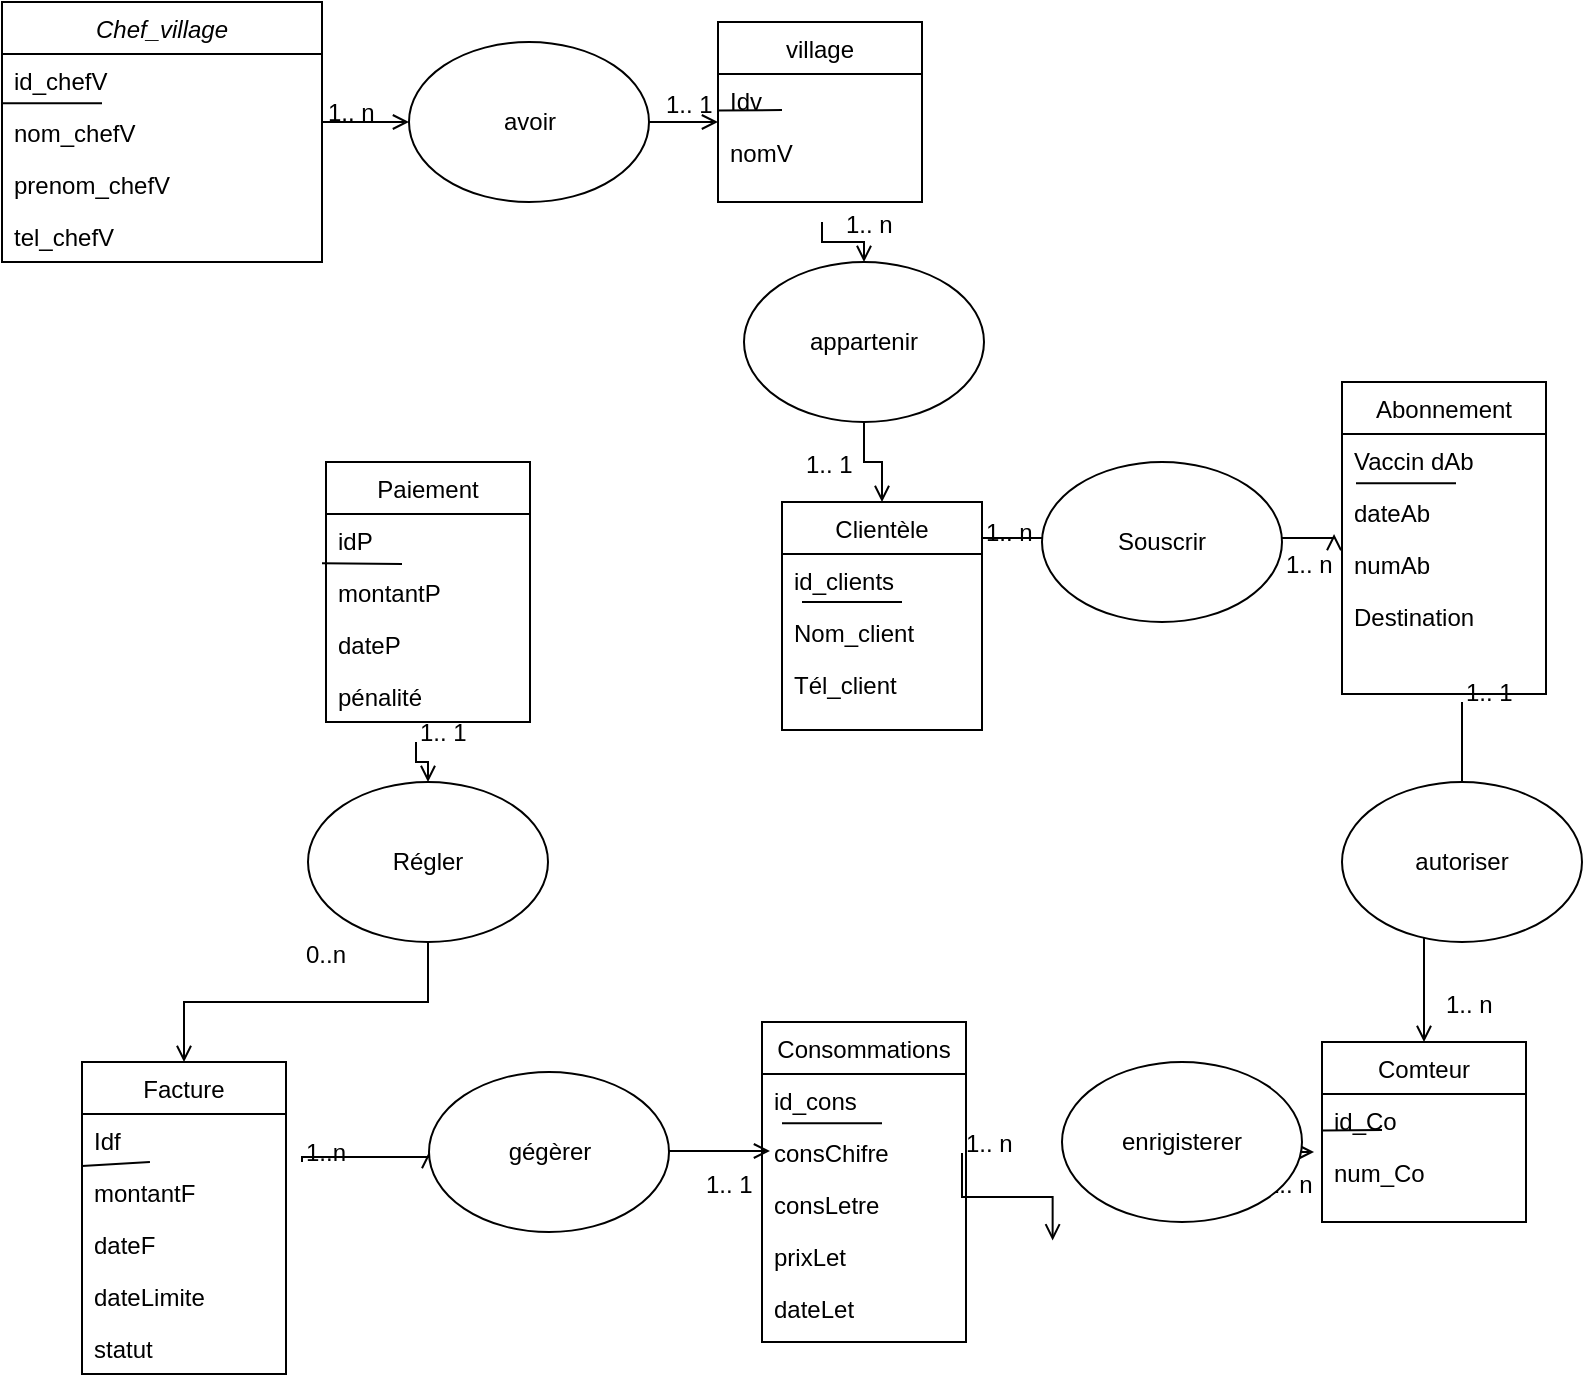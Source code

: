 <mxfile version="26.1.0">
  <diagram id="C5RBs43oDa-KdzZeNtuy" name="Page-1">
    <mxGraphModel dx="1744" dy="938" grid="1" gridSize="10" guides="1" tooltips="1" connect="1" arrows="1" fold="1" page="1" pageScale="1" pageWidth="827" pageHeight="1169" math="0" shadow="0">
      <root>
        <mxCell id="WIyWlLk6GJQsqaUBKTNV-0" />
        <mxCell id="WIyWlLk6GJQsqaUBKTNV-1" parent="WIyWlLk6GJQsqaUBKTNV-0" />
        <mxCell id="zkfFHV4jXpPFQw0GAbJ--0" value="Chef_village" style="swimlane;fontStyle=2;align=center;verticalAlign=top;childLayout=stackLayout;horizontal=1;startSize=26;horizontalStack=0;resizeParent=1;resizeLast=0;collapsible=1;marginBottom=0;rounded=0;shadow=0;strokeWidth=1;" parent="WIyWlLk6GJQsqaUBKTNV-1" vertex="1">
          <mxGeometry x="150" y="90" width="160" height="130" as="geometry">
            <mxRectangle x="230" y="140" width="160" height="26" as="alternateBounds" />
          </mxGeometry>
        </mxCell>
        <mxCell id="zkfFHV4jXpPFQw0GAbJ--1" value="id_chefV" style="text;align=left;verticalAlign=top;spacingLeft=4;spacingRight=4;overflow=hidden;rotatable=0;points=[[0,0.5],[1,0.5]];portConstraint=eastwest;" parent="zkfFHV4jXpPFQw0GAbJ--0" vertex="1">
          <mxGeometry y="26" width="160" height="26" as="geometry" />
        </mxCell>
        <mxCell id="Vc5L_0musxsUuSJc17pA-112" value="" style="endArrow=none;html=1;rounded=0;" edge="1" parent="zkfFHV4jXpPFQw0GAbJ--0">
          <mxGeometry width="50" height="50" relative="1" as="geometry">
            <mxPoint y="50.57" as="sourcePoint" />
            <mxPoint x="50" y="50.57" as="targetPoint" />
          </mxGeometry>
        </mxCell>
        <mxCell id="zkfFHV4jXpPFQw0GAbJ--2" value="nom_chefV" style="text;align=left;verticalAlign=top;spacingLeft=4;spacingRight=4;overflow=hidden;rotatable=0;points=[[0,0.5],[1,0.5]];portConstraint=eastwest;rounded=0;shadow=0;html=0;" parent="zkfFHV4jXpPFQw0GAbJ--0" vertex="1">
          <mxGeometry y="52" width="160" height="26" as="geometry" />
        </mxCell>
        <mxCell id="zkfFHV4jXpPFQw0GAbJ--3" value="prenom_chefV" style="text;align=left;verticalAlign=top;spacingLeft=4;spacingRight=4;overflow=hidden;rotatable=0;points=[[0,0.5],[1,0.5]];portConstraint=eastwest;rounded=0;shadow=0;html=0;" parent="zkfFHV4jXpPFQw0GAbJ--0" vertex="1">
          <mxGeometry y="78" width="160" height="26" as="geometry" />
        </mxCell>
        <mxCell id="Vc5L_0musxsUuSJc17pA-8" value="tel_chefV" style="text;align=left;verticalAlign=top;spacingLeft=4;spacingRight=4;overflow=hidden;rotatable=0;points=[[0,0.5],[1,0.5]];portConstraint=eastwest;rounded=0;shadow=0;html=0;" vertex="1" parent="zkfFHV4jXpPFQw0GAbJ--0">
          <mxGeometry y="104" width="160" height="26" as="geometry" />
        </mxCell>
        <mxCell id="Vc5L_0musxsUuSJc17pA-10" style="edgeStyle=orthogonalEdgeStyle;rounded=0;orthogonalLoop=1;jettySize=auto;html=1;exitX=1;exitY=0.5;exitDx=0;exitDy=0;" edge="1" parent="zkfFHV4jXpPFQw0GAbJ--0" source="zkfFHV4jXpPFQw0GAbJ--2" target="zkfFHV4jXpPFQw0GAbJ--2">
          <mxGeometry relative="1" as="geometry" />
        </mxCell>
        <mxCell id="zkfFHV4jXpPFQw0GAbJ--13" value="Clientèle" style="swimlane;fontStyle=0;align=center;verticalAlign=top;childLayout=stackLayout;horizontal=1;startSize=26;horizontalStack=0;resizeParent=1;resizeLast=0;collapsible=1;marginBottom=0;rounded=0;shadow=0;strokeWidth=1;" parent="WIyWlLk6GJQsqaUBKTNV-1" vertex="1">
          <mxGeometry x="540" y="340" width="100" height="114" as="geometry">
            <mxRectangle x="340" y="380" width="170" height="26" as="alternateBounds" />
          </mxGeometry>
        </mxCell>
        <mxCell id="zkfFHV4jXpPFQw0GAbJ--14" value="id_clients" style="text;align=left;verticalAlign=top;spacingLeft=4;spacingRight=4;overflow=hidden;rotatable=0;points=[[0,0.5],[1,0.5]];portConstraint=eastwest;" parent="zkfFHV4jXpPFQw0GAbJ--13" vertex="1">
          <mxGeometry y="26" width="100" height="26" as="geometry" />
        </mxCell>
        <mxCell id="Vc5L_0musxsUuSJc17pA-2" value="" style="endArrow=none;html=1;rounded=0;" edge="1" parent="zkfFHV4jXpPFQw0GAbJ--13">
          <mxGeometry width="50" height="50" relative="1" as="geometry">
            <mxPoint x="10" y="50" as="sourcePoint" />
            <mxPoint x="60" y="50" as="targetPoint" />
          </mxGeometry>
        </mxCell>
        <mxCell id="Vc5L_0musxsUuSJc17pA-4" value="Nom_client" style="text;align=left;verticalAlign=top;spacingLeft=4;spacingRight=4;overflow=hidden;rotatable=0;points=[[0,0.5],[1,0.5]];portConstraint=eastwest;" vertex="1" parent="zkfFHV4jXpPFQw0GAbJ--13">
          <mxGeometry y="52" width="100" height="26" as="geometry" />
        </mxCell>
        <mxCell id="Vc5L_0musxsUuSJc17pA-5" value="Tél_client" style="text;align=left;verticalAlign=top;spacingLeft=4;spacingRight=4;overflow=hidden;rotatable=0;points=[[0,0.5],[1,0.5]];portConstraint=eastwest;" vertex="1" parent="zkfFHV4jXpPFQw0GAbJ--13">
          <mxGeometry y="78" width="100" height="26" as="geometry" />
        </mxCell>
        <mxCell id="zkfFHV4jXpPFQw0GAbJ--17" value="village" style="swimlane;fontStyle=0;align=center;verticalAlign=top;childLayout=stackLayout;horizontal=1;startSize=26;horizontalStack=0;resizeParent=1;resizeLast=0;collapsible=1;marginBottom=0;rounded=0;shadow=0;strokeWidth=1;" parent="WIyWlLk6GJQsqaUBKTNV-1" vertex="1">
          <mxGeometry x="508" y="100" width="102" height="90" as="geometry">
            <mxRectangle x="550" y="140" width="160" height="26" as="alternateBounds" />
          </mxGeometry>
        </mxCell>
        <mxCell id="zkfFHV4jXpPFQw0GAbJ--18" value="Idv" style="text;align=left;verticalAlign=top;spacingLeft=4;spacingRight=4;overflow=hidden;rotatable=0;points=[[0,0.5],[1,0.5]];portConstraint=eastwest;" parent="zkfFHV4jXpPFQw0GAbJ--17" vertex="1">
          <mxGeometry y="26" width="102" height="26" as="geometry" />
        </mxCell>
        <mxCell id="Vc5L_0musxsUuSJc17pA-106" value="" style="endArrow=none;html=1;rounded=0;" edge="1" parent="zkfFHV4jXpPFQw0GAbJ--17">
          <mxGeometry width="50" height="50" relative="1" as="geometry">
            <mxPoint y="44.29" as="sourcePoint" />
            <mxPoint x="32" y="44" as="targetPoint" />
          </mxGeometry>
        </mxCell>
        <mxCell id="zkfFHV4jXpPFQw0GAbJ--19" value="nomV" style="text;align=left;verticalAlign=top;spacingLeft=4;spacingRight=4;overflow=hidden;rotatable=0;points=[[0,0.5],[1,0.5]];portConstraint=eastwest;rounded=0;shadow=0;html=0;" parent="zkfFHV4jXpPFQw0GAbJ--17" vertex="1">
          <mxGeometry y="52" width="102" height="26" as="geometry" />
        </mxCell>
        <mxCell id="zkfFHV4jXpPFQw0GAbJ--26" value="" style="endArrow=open;shadow=0;strokeWidth=1;rounded=0;curved=0;endFill=1;edgeStyle=elbowEdgeStyle;elbow=vertical;" parent="WIyWlLk6GJQsqaUBKTNV-1" source="Vc5L_0musxsUuSJc17pA-89" target="zkfFHV4jXpPFQw0GAbJ--17" edge="1">
          <mxGeometry x="0.5" y="41" relative="1" as="geometry">
            <mxPoint x="380" y="192" as="sourcePoint" />
            <mxPoint x="540" y="192" as="targetPoint" />
            <mxPoint x="-40" y="32" as="offset" />
          </mxGeometry>
        </mxCell>
        <mxCell id="Vc5L_0musxsUuSJc17pA-11" value="" style="endArrow=open;shadow=0;strokeWidth=1;rounded=0;curved=0;endFill=1;edgeStyle=elbowEdgeStyle;elbow=vertical;entryX=-0.039;entryY=-0.077;entryDx=0;entryDy=0;entryPerimeter=0;" edge="1" parent="WIyWlLk6GJQsqaUBKTNV-1" target="Vc5L_0musxsUuSJc17pA-22">
          <mxGeometry x="0.5" y="41" relative="1" as="geometry">
            <mxPoint x="640" y="360" as="sourcePoint" />
            <mxPoint x="760" y="359" as="targetPoint" />
            <mxPoint x="-40" y="32" as="offset" />
          </mxGeometry>
        </mxCell>
        <mxCell id="Vc5L_0musxsUuSJc17pA-12" value="1.. n" style="resizable=0;align=left;verticalAlign=bottom;labelBackgroundColor=none;fontSize=12;" connectable="0" vertex="1" parent="Vc5L_0musxsUuSJc17pA-11">
          <mxGeometry x="-1" relative="1" as="geometry">
            <mxPoint y="4" as="offset" />
          </mxGeometry>
        </mxCell>
        <mxCell id="Vc5L_0musxsUuSJc17pA-15" value="Abonnement" style="swimlane;fontStyle=0;align=center;verticalAlign=top;childLayout=stackLayout;horizontal=1;startSize=26;horizontalStack=0;resizeParent=1;resizeLast=0;collapsible=1;marginBottom=0;rounded=0;shadow=0;strokeWidth=1;" vertex="1" parent="WIyWlLk6GJQsqaUBKTNV-1">
          <mxGeometry x="820" y="280" width="102" height="156" as="geometry">
            <mxRectangle x="550" y="140" width="160" height="26" as="alternateBounds" />
          </mxGeometry>
        </mxCell>
        <mxCell id="Vc5L_0musxsUuSJc17pA-16" value="Vaccin dAb" style="text;align=left;verticalAlign=top;spacingLeft=4;spacingRight=4;overflow=hidden;rotatable=0;points=[[0,0.5],[1,0.5]];portConstraint=eastwest;" vertex="1" parent="Vc5L_0musxsUuSJc17pA-15">
          <mxGeometry y="26" width="102" height="26" as="geometry" />
        </mxCell>
        <mxCell id="Vc5L_0musxsUuSJc17pA-111" value="" style="endArrow=none;html=1;rounded=0;" edge="1" parent="Vc5L_0musxsUuSJc17pA-15">
          <mxGeometry width="50" height="50" relative="1" as="geometry">
            <mxPoint x="7" y="50.57" as="sourcePoint" />
            <mxPoint x="57" y="50.57" as="targetPoint" />
          </mxGeometry>
        </mxCell>
        <mxCell id="Vc5L_0musxsUuSJc17pA-17" value="dateAb" style="text;align=left;verticalAlign=top;spacingLeft=4;spacingRight=4;overflow=hidden;rotatable=0;points=[[0,0.5],[1,0.5]];portConstraint=eastwest;rounded=0;shadow=0;html=0;" vertex="1" parent="Vc5L_0musxsUuSJc17pA-15">
          <mxGeometry y="52" width="102" height="26" as="geometry" />
        </mxCell>
        <mxCell id="Vc5L_0musxsUuSJc17pA-22" value="numAb" style="text;align=left;verticalAlign=top;spacingLeft=4;spacingRight=4;overflow=hidden;rotatable=0;points=[[0,0.5],[1,0.5]];portConstraint=eastwest;rounded=0;shadow=0;html=0;" vertex="1" parent="Vc5L_0musxsUuSJc17pA-15">
          <mxGeometry y="78" width="102" height="26" as="geometry" />
        </mxCell>
        <mxCell id="Vc5L_0musxsUuSJc17pA-23" value="Destination" style="text;align=left;verticalAlign=top;spacingLeft=4;spacingRight=4;overflow=hidden;rotatable=0;points=[[0,0.5],[1,0.5]];portConstraint=eastwest;rounded=0;shadow=0;html=0;" vertex="1" parent="Vc5L_0musxsUuSJc17pA-15">
          <mxGeometry y="104" width="102" height="26" as="geometry" />
        </mxCell>
        <mxCell id="Vc5L_0musxsUuSJc17pA-18" value="" style="endArrow=open;shadow=0;strokeWidth=1;rounded=0;curved=0;endFill=1;edgeStyle=elbowEdgeStyle;elbow=vertical;entryX=0.5;entryY=0;entryDx=0;entryDy=0;" edge="1" parent="WIyWlLk6GJQsqaUBKTNV-1" source="Vc5L_0musxsUuSJc17pA-92" target="zkfFHV4jXpPFQw0GAbJ--13">
          <mxGeometry x="0.5" y="41" relative="1" as="geometry">
            <mxPoint x="560" y="200" as="sourcePoint" />
            <mxPoint x="520" y="250" as="targetPoint" />
            <mxPoint x="-40" y="32" as="offset" />
          </mxGeometry>
        </mxCell>
        <mxCell id="Vc5L_0musxsUuSJc17pA-24" value="Comteur" style="swimlane;fontStyle=0;align=center;verticalAlign=top;childLayout=stackLayout;horizontal=1;startSize=26;horizontalStack=0;resizeParent=1;resizeLast=0;collapsible=1;marginBottom=0;rounded=0;shadow=0;strokeWidth=1;" vertex="1" parent="WIyWlLk6GJQsqaUBKTNV-1">
          <mxGeometry x="810" y="610" width="102" height="90" as="geometry">
            <mxRectangle x="550" y="140" width="160" height="26" as="alternateBounds" />
          </mxGeometry>
        </mxCell>
        <mxCell id="Vc5L_0musxsUuSJc17pA-25" value="id_Co" style="text;align=left;verticalAlign=top;spacingLeft=4;spacingRight=4;overflow=hidden;rotatable=0;points=[[0,0.5],[1,0.5]];portConstraint=eastwest;" vertex="1" parent="Vc5L_0musxsUuSJc17pA-24">
          <mxGeometry y="26" width="102" height="26" as="geometry" />
        </mxCell>
        <mxCell id="Vc5L_0musxsUuSJc17pA-107" value="" style="endArrow=none;html=1;rounded=0;" edge="1" parent="Vc5L_0musxsUuSJc17pA-24">
          <mxGeometry width="50" height="50" relative="1" as="geometry">
            <mxPoint y="44.29" as="sourcePoint" />
            <mxPoint x="30" y="44" as="targetPoint" />
          </mxGeometry>
        </mxCell>
        <mxCell id="Vc5L_0musxsUuSJc17pA-26" value="num_Co" style="text;align=left;verticalAlign=top;spacingLeft=4;spacingRight=4;overflow=hidden;rotatable=0;points=[[0,0.5],[1,0.5]];portConstraint=eastwest;rounded=0;shadow=0;html=0;" vertex="1" parent="Vc5L_0musxsUuSJc17pA-24">
          <mxGeometry y="52" width="102" height="26" as="geometry" />
        </mxCell>
        <mxCell id="Vc5L_0musxsUuSJc17pA-29" value="" style="endArrow=open;shadow=0;strokeWidth=1;rounded=0;curved=0;endFill=1;edgeStyle=elbowEdgeStyle;elbow=vertical;entryX=0.5;entryY=0;entryDx=0;entryDy=0;" edge="1" parent="WIyWlLk6GJQsqaUBKTNV-1" target="Vc5L_0musxsUuSJc17pA-24">
          <mxGeometry x="0.5" y="41" relative="1" as="geometry">
            <mxPoint x="880" y="440" as="sourcePoint" />
            <mxPoint x="800" y="600" as="targetPoint" />
            <mxPoint x="-40" y="32" as="offset" />
            <Array as="points">
              <mxPoint x="780" y="520" />
            </Array>
          </mxGeometry>
        </mxCell>
        <mxCell id="Vc5L_0musxsUuSJc17pA-30" value="1.. 1" style="resizable=0;align=left;verticalAlign=bottom;labelBackgroundColor=none;fontSize=12;" connectable="0" vertex="1" parent="Vc5L_0musxsUuSJc17pA-29">
          <mxGeometry x="-1" relative="1" as="geometry">
            <mxPoint y="4" as="offset" />
          </mxGeometry>
        </mxCell>
        <mxCell id="Vc5L_0musxsUuSJc17pA-33" value="Consommations" style="swimlane;fontStyle=0;align=center;verticalAlign=top;childLayout=stackLayout;horizontal=1;startSize=26;horizontalStack=0;resizeParent=1;resizeLast=0;collapsible=1;marginBottom=0;rounded=0;shadow=0;strokeWidth=1;" vertex="1" parent="WIyWlLk6GJQsqaUBKTNV-1">
          <mxGeometry x="530" y="600" width="102" height="160" as="geometry">
            <mxRectangle x="550" y="140" width="160" height="26" as="alternateBounds" />
          </mxGeometry>
        </mxCell>
        <mxCell id="Vc5L_0musxsUuSJc17pA-34" value="id_cons" style="text;align=left;verticalAlign=top;spacingLeft=4;spacingRight=4;overflow=hidden;rotatable=0;points=[[0,0.5],[1,0.5]];portConstraint=eastwest;" vertex="1" parent="Vc5L_0musxsUuSJc17pA-33">
          <mxGeometry y="26" width="102" height="26" as="geometry" />
        </mxCell>
        <mxCell id="Vc5L_0musxsUuSJc17pA-108" value="" style="endArrow=none;html=1;rounded=0;" edge="1" parent="Vc5L_0musxsUuSJc17pA-33">
          <mxGeometry width="50" height="50" relative="1" as="geometry">
            <mxPoint x="10" y="50.57" as="sourcePoint" />
            <mxPoint x="60" y="50.57" as="targetPoint" />
          </mxGeometry>
        </mxCell>
        <mxCell id="Vc5L_0musxsUuSJc17pA-35" value="consChifre" style="text;align=left;verticalAlign=top;spacingLeft=4;spacingRight=4;overflow=hidden;rotatable=0;points=[[0,0.5],[1,0.5]];portConstraint=eastwest;rounded=0;shadow=0;html=0;" vertex="1" parent="Vc5L_0musxsUuSJc17pA-33">
          <mxGeometry y="52" width="102" height="26" as="geometry" />
        </mxCell>
        <mxCell id="Vc5L_0musxsUuSJc17pA-36" value="consLetre" style="text;align=left;verticalAlign=top;spacingLeft=4;spacingRight=4;overflow=hidden;rotatable=0;points=[[0,0.5],[1,0.5]];portConstraint=eastwest;rounded=0;shadow=0;html=0;" vertex="1" parent="Vc5L_0musxsUuSJc17pA-33">
          <mxGeometry y="78" width="102" height="26" as="geometry" />
        </mxCell>
        <mxCell id="Vc5L_0musxsUuSJc17pA-37" value="prixLet&#xa;" style="text;align=left;verticalAlign=top;spacingLeft=4;spacingRight=4;overflow=hidden;rotatable=0;points=[[0,0.5],[1,0.5]];portConstraint=eastwest;rounded=0;shadow=0;html=0;" vertex="1" parent="Vc5L_0musxsUuSJc17pA-33">
          <mxGeometry y="104" width="102" height="26" as="geometry" />
        </mxCell>
        <mxCell id="Vc5L_0musxsUuSJc17pA-64" value="dateLet" style="text;align=left;verticalAlign=top;spacingLeft=4;spacingRight=4;overflow=hidden;rotatable=0;points=[[0,0.5],[1,0.5]];portConstraint=eastwest;rounded=0;shadow=0;html=0;" vertex="1" parent="Vc5L_0musxsUuSJc17pA-33">
          <mxGeometry y="130" width="102" height="26" as="geometry" />
        </mxCell>
        <mxCell id="Vc5L_0musxsUuSJc17pA-38" value="" style="endArrow=open;shadow=0;strokeWidth=1;rounded=0;curved=0;endFill=1;edgeStyle=elbowEdgeStyle;elbow=vertical;entryX=-0.039;entryY=1.115;entryDx=0;entryDy=0;entryPerimeter=0;" edge="1" parent="WIyWlLk6GJQsqaUBKTNV-1" source="Vc5L_0musxsUuSJc17pA-94" target="Vc5L_0musxsUuSJc17pA-25">
          <mxGeometry x="0.5" y="41" relative="1" as="geometry">
            <mxPoint x="630" y="665.5" as="sourcePoint" />
            <mxPoint x="750" y="664.5" as="targetPoint" />
            <mxPoint x="-40" y="32" as="offset" />
          </mxGeometry>
        </mxCell>
        <mxCell id="Vc5L_0musxsUuSJc17pA-42" value="Facture" style="swimlane;fontStyle=0;align=center;verticalAlign=top;childLayout=stackLayout;horizontal=1;startSize=26;horizontalStack=0;resizeParent=1;resizeLast=0;collapsible=1;marginBottom=0;rounded=0;shadow=0;strokeWidth=1;" vertex="1" parent="WIyWlLk6GJQsqaUBKTNV-1">
          <mxGeometry x="190" y="620" width="102" height="156" as="geometry">
            <mxRectangle x="550" y="140" width="160" height="26" as="alternateBounds" />
          </mxGeometry>
        </mxCell>
        <mxCell id="Vc5L_0musxsUuSJc17pA-43" value="Idf" style="text;align=left;verticalAlign=top;spacingLeft=4;spacingRight=4;overflow=hidden;rotatable=0;points=[[0,0.5],[1,0.5]];portConstraint=eastwest;" vertex="1" parent="Vc5L_0musxsUuSJc17pA-42">
          <mxGeometry y="26" width="102" height="26" as="geometry" />
        </mxCell>
        <mxCell id="Vc5L_0musxsUuSJc17pA-110" value="" style="endArrow=none;html=1;rounded=0;entryX=0.333;entryY=-0.077;entryDx=0;entryDy=0;entryPerimeter=0;" edge="1" parent="Vc5L_0musxsUuSJc17pA-42" target="Vc5L_0musxsUuSJc17pA-44">
          <mxGeometry width="50" height="50" relative="1" as="geometry">
            <mxPoint y="52" as="sourcePoint" />
            <mxPoint x="50" y="52" as="targetPoint" />
          </mxGeometry>
        </mxCell>
        <mxCell id="Vc5L_0musxsUuSJc17pA-44" value="montantF" style="text;align=left;verticalAlign=top;spacingLeft=4;spacingRight=4;overflow=hidden;rotatable=0;points=[[0,0.5],[1,0.5]];portConstraint=eastwest;rounded=0;shadow=0;html=0;" vertex="1" parent="Vc5L_0musxsUuSJc17pA-42">
          <mxGeometry y="52" width="102" height="26" as="geometry" />
        </mxCell>
        <mxCell id="Vc5L_0musxsUuSJc17pA-45" value="dateF" style="text;align=left;verticalAlign=top;spacingLeft=4;spacingRight=4;overflow=hidden;rotatable=0;points=[[0,0.5],[1,0.5]];portConstraint=eastwest;rounded=0;shadow=0;html=0;" vertex="1" parent="Vc5L_0musxsUuSJc17pA-42">
          <mxGeometry y="78" width="102" height="26" as="geometry" />
        </mxCell>
        <mxCell id="Vc5L_0musxsUuSJc17pA-46" value="dateLimite" style="text;align=left;verticalAlign=top;spacingLeft=4;spacingRight=4;overflow=hidden;rotatable=0;points=[[0,0.5],[1,0.5]];portConstraint=eastwest;rounded=0;shadow=0;html=0;" vertex="1" parent="Vc5L_0musxsUuSJc17pA-42">
          <mxGeometry y="104" width="102" height="26" as="geometry" />
        </mxCell>
        <mxCell id="Vc5L_0musxsUuSJc17pA-65" value="statut" style="text;align=left;verticalAlign=top;spacingLeft=4;spacingRight=4;overflow=hidden;rotatable=0;points=[[0,0.5],[1,0.5]];portConstraint=eastwest;rounded=0;shadow=0;html=0;" vertex="1" parent="Vc5L_0musxsUuSJc17pA-42">
          <mxGeometry y="130" width="102" height="26" as="geometry" />
        </mxCell>
        <mxCell id="Vc5L_0musxsUuSJc17pA-51" value="" style="endArrow=open;shadow=0;strokeWidth=1;rounded=0;curved=0;endFill=1;edgeStyle=elbowEdgeStyle;elbow=vertical;entryX=0;entryY=0.5;entryDx=0;entryDy=0;" edge="1" parent="WIyWlLk6GJQsqaUBKTNV-1" source="Vc5L_0musxsUuSJc17pA-95">
          <mxGeometry x="0.5" y="41" relative="1" as="geometry">
            <mxPoint x="300" y="670" as="sourcePoint" />
            <mxPoint x="534" y="664.5" as="targetPoint" />
            <mxPoint x="-40" y="32" as="offset" />
          </mxGeometry>
        </mxCell>
        <mxCell id="Vc5L_0musxsUuSJc17pA-55" value="Paiement" style="swimlane;fontStyle=0;align=center;verticalAlign=top;childLayout=stackLayout;horizontal=1;startSize=26;horizontalStack=0;resizeParent=1;resizeLast=0;collapsible=1;marginBottom=0;rounded=0;shadow=0;strokeWidth=1;" vertex="1" parent="WIyWlLk6GJQsqaUBKTNV-1">
          <mxGeometry x="312" y="320" width="102" height="130" as="geometry">
            <mxRectangle x="550" y="140" width="160" height="26" as="alternateBounds" />
          </mxGeometry>
        </mxCell>
        <mxCell id="Vc5L_0musxsUuSJc17pA-56" value="idP" style="text;align=left;verticalAlign=top;spacingLeft=4;spacingRight=4;overflow=hidden;rotatable=0;points=[[0,0.5],[1,0.5]];portConstraint=eastwest;" vertex="1" parent="Vc5L_0musxsUuSJc17pA-55">
          <mxGeometry y="26" width="102" height="26" as="geometry" />
        </mxCell>
        <mxCell id="Vc5L_0musxsUuSJc17pA-109" value="" style="endArrow=none;html=1;rounded=0;" edge="1" parent="Vc5L_0musxsUuSJc17pA-55">
          <mxGeometry width="50" height="50" relative="1" as="geometry">
            <mxPoint x="-2" y="50.57" as="sourcePoint" />
            <mxPoint x="38" y="51" as="targetPoint" />
          </mxGeometry>
        </mxCell>
        <mxCell id="Vc5L_0musxsUuSJc17pA-57" value="montantP" style="text;align=left;verticalAlign=top;spacingLeft=4;spacingRight=4;overflow=hidden;rotatable=0;points=[[0,0.5],[1,0.5]];portConstraint=eastwest;rounded=0;shadow=0;html=0;" vertex="1" parent="Vc5L_0musxsUuSJc17pA-55">
          <mxGeometry y="52" width="102" height="26" as="geometry" />
        </mxCell>
        <mxCell id="Vc5L_0musxsUuSJc17pA-58" value="dateP" style="text;align=left;verticalAlign=top;spacingLeft=4;spacingRight=4;overflow=hidden;rotatable=0;points=[[0,0.5],[1,0.5]];portConstraint=eastwest;rounded=0;shadow=0;html=0;" vertex="1" parent="Vc5L_0musxsUuSJc17pA-55">
          <mxGeometry y="78" width="102" height="26" as="geometry" />
        </mxCell>
        <mxCell id="Vc5L_0musxsUuSJc17pA-59" value="pénalité" style="text;align=left;verticalAlign=top;spacingLeft=4;spacingRight=4;overflow=hidden;rotatable=0;points=[[0,0.5],[1,0.5]];portConstraint=eastwest;rounded=0;shadow=0;html=0;" vertex="1" parent="Vc5L_0musxsUuSJc17pA-55">
          <mxGeometry y="104" width="102" height="26" as="geometry" />
        </mxCell>
        <mxCell id="Vc5L_0musxsUuSJc17pA-60" value="" style="endArrow=open;shadow=0;strokeWidth=1;rounded=0;curved=0;endFill=1;edgeStyle=elbowEdgeStyle;elbow=vertical;entryX=0.5;entryY=0;entryDx=0;entryDy=0;" edge="1" parent="WIyWlLk6GJQsqaUBKTNV-1" source="Vc5L_0musxsUuSJc17pA-96" target="Vc5L_0musxsUuSJc17pA-42">
          <mxGeometry x="0.5" y="41" relative="1" as="geometry">
            <mxPoint x="357" y="460" as="sourcePoint" />
            <mxPoint x="312" y="664.5" as="targetPoint" />
            <mxPoint x="-40" y="32" as="offset" />
          </mxGeometry>
        </mxCell>
        <mxCell id="Vc5L_0musxsUuSJc17pA-80" value="" style="endArrow=open;shadow=0;strokeWidth=1;rounded=0;curved=0;endFill=1;edgeStyle=elbowEdgeStyle;elbow=vertical;" edge="1" parent="WIyWlLk6GJQsqaUBKTNV-1" source="zkfFHV4jXpPFQw0GAbJ--0" target="Vc5L_0musxsUuSJc17pA-89">
          <mxGeometry x="0.5" y="41" relative="1" as="geometry">
            <mxPoint x="380" y="155" as="sourcePoint" />
            <mxPoint x="508" y="155" as="targetPoint" />
            <mxPoint x="-40" y="32" as="offset" />
          </mxGeometry>
        </mxCell>
        <mxCell id="Vc5L_0musxsUuSJc17pA-81" value="1.. n" style="resizable=0;align=left;verticalAlign=bottom;labelBackgroundColor=none;fontSize=12;" connectable="0" vertex="1" parent="Vc5L_0musxsUuSJc17pA-80">
          <mxGeometry x="-1" relative="1" as="geometry">
            <mxPoint x="1" y="4" as="offset" />
          </mxGeometry>
        </mxCell>
        <mxCell id="Vc5L_0musxsUuSJc17pA-82" value="1.. 1" style="resizable=0;align=left;verticalAlign=bottom;labelBackgroundColor=none;fontSize=12;" connectable="0" vertex="1" parent="Vc5L_0musxsUuSJc17pA-80">
          <mxGeometry x="-1" relative="1" as="geometry">
            <mxPoint x="190" y="540" as="offset" />
          </mxGeometry>
        </mxCell>
        <mxCell id="Vc5L_0musxsUuSJc17pA-83" value="1.. n" style="resizable=0;align=left;verticalAlign=bottom;labelBackgroundColor=none;fontSize=12;" connectable="0" vertex="1" parent="Vc5L_0musxsUuSJc17pA-80">
          <mxGeometry x="-1" relative="1" as="geometry">
            <mxPoint x="470" y="540" as="offset" />
          </mxGeometry>
        </mxCell>
        <mxCell id="Vc5L_0musxsUuSJc17pA-84" value="1.. n" style="resizable=0;align=left;verticalAlign=bottom;labelBackgroundColor=none;fontSize=12;" connectable="0" vertex="1" parent="Vc5L_0musxsUuSJc17pA-80">
          <mxGeometry x="-1" relative="1" as="geometry">
            <mxPoint x="560" y="450" as="offset" />
          </mxGeometry>
        </mxCell>
        <mxCell id="Vc5L_0musxsUuSJc17pA-85" value="1.. n" style="resizable=0;align=left;verticalAlign=bottom;labelBackgroundColor=none;fontSize=12;" connectable="0" vertex="1" parent="Vc5L_0musxsUuSJc17pA-80">
          <mxGeometry x="-1" relative="1" as="geometry">
            <mxPoint x="480" y="230" as="offset" />
          </mxGeometry>
        </mxCell>
        <mxCell id="Vc5L_0musxsUuSJc17pA-86" value="1.. 1" style="resizable=0;align=left;verticalAlign=bottom;labelBackgroundColor=none;fontSize=12;" connectable="0" vertex="1" parent="Vc5L_0musxsUuSJc17pA-80">
          <mxGeometry x="-1" relative="1" as="geometry">
            <mxPoint x="240" y="180" as="offset" />
          </mxGeometry>
        </mxCell>
        <mxCell id="Vc5L_0musxsUuSJc17pA-87" value="1.. 1" style="resizable=0;align=left;verticalAlign=bottom;labelBackgroundColor=none;fontSize=12;" connectable="0" vertex="1" parent="Vc5L_0musxsUuSJc17pA-80">
          <mxGeometry x="-1" relative="1" as="geometry">
            <mxPoint x="100" y="25" as="offset" />
          </mxGeometry>
        </mxCell>
        <mxCell id="Vc5L_0musxsUuSJc17pA-88" value="0..n" style="resizable=0;align=left;verticalAlign=bottom;labelBackgroundColor=none;fontSize=12;" connectable="0" vertex="1" parent="Vc5L_0musxsUuSJc17pA-80">
          <mxGeometry x="-1" relative="1" as="geometry">
            <mxPoint x="-10" y="425" as="offset" />
          </mxGeometry>
        </mxCell>
        <mxCell id="Vc5L_0musxsUuSJc17pA-90" value="1.. 1" style="resizable=0;align=left;verticalAlign=bottom;labelBackgroundColor=none;fontSize=12;" connectable="0" vertex="1" parent="Vc5L_0musxsUuSJc17pA-80">
          <mxGeometry x="-1" relative="1" as="geometry">
            <mxPoint x="170" as="offset" />
          </mxGeometry>
        </mxCell>
        <mxCell id="Vc5L_0musxsUuSJc17pA-89" value="avoir" style="ellipse;whiteSpace=wrap;html=1;" vertex="1" parent="WIyWlLk6GJQsqaUBKTNV-1">
          <mxGeometry x="353.5" y="110" width="120" height="80" as="geometry" />
        </mxCell>
        <mxCell id="Vc5L_0musxsUuSJc17pA-93" value="autoriser" style="ellipse;whiteSpace=wrap;html=1;" vertex="1" parent="WIyWlLk6GJQsqaUBKTNV-1">
          <mxGeometry x="820" y="480" width="120" height="80" as="geometry" />
        </mxCell>
        <mxCell id="Vc5L_0musxsUuSJc17pA-97" value="Souscrir" style="ellipse;whiteSpace=wrap;html=1;" vertex="1" parent="WIyWlLk6GJQsqaUBKTNV-1">
          <mxGeometry x="670" y="320" width="120" height="80" as="geometry" />
        </mxCell>
        <mxCell id="Vc5L_0musxsUuSJc17pA-98" value="" style="endArrow=open;shadow=0;strokeWidth=1;rounded=0;curved=0;endFill=1;edgeStyle=elbowEdgeStyle;elbow=vertical;entryX=0.5;entryY=0;entryDx=0;entryDy=0;" edge="1" parent="WIyWlLk6GJQsqaUBKTNV-1" target="Vc5L_0musxsUuSJc17pA-96">
          <mxGeometry x="0.5" y="41" relative="1" as="geometry">
            <mxPoint x="357" y="460" as="sourcePoint" />
            <mxPoint x="363" y="600" as="targetPoint" />
            <mxPoint x="-40" y="32" as="offset" />
          </mxGeometry>
        </mxCell>
        <mxCell id="Vc5L_0musxsUuSJc17pA-99" value="1.. 1" style="resizable=0;align=left;verticalAlign=bottom;labelBackgroundColor=none;fontSize=12;" connectable="0" vertex="1" parent="Vc5L_0musxsUuSJc17pA-98">
          <mxGeometry x="-1" relative="1" as="geometry">
            <mxPoint y="4" as="offset" />
          </mxGeometry>
        </mxCell>
        <mxCell id="Vc5L_0musxsUuSJc17pA-96" value="Régler" style="ellipse;whiteSpace=wrap;html=1;" vertex="1" parent="WIyWlLk6GJQsqaUBKTNV-1">
          <mxGeometry x="303" y="480" width="120" height="80" as="geometry" />
        </mxCell>
        <mxCell id="Vc5L_0musxsUuSJc17pA-100" value="" style="endArrow=open;shadow=0;strokeWidth=1;rounded=0;curved=0;endFill=1;edgeStyle=elbowEdgeStyle;elbow=vertical;entryX=0;entryY=0.5;entryDx=0;entryDy=0;" edge="1" parent="WIyWlLk6GJQsqaUBKTNV-1" target="Vc5L_0musxsUuSJc17pA-95">
          <mxGeometry x="0.5" y="41" relative="1" as="geometry">
            <mxPoint x="300" y="670" as="sourcePoint" />
            <mxPoint x="534" y="664.5" as="targetPoint" />
            <mxPoint x="-40" y="32" as="offset" />
          </mxGeometry>
        </mxCell>
        <mxCell id="Vc5L_0musxsUuSJc17pA-101" value="1..n" style="resizable=0;align=left;verticalAlign=bottom;labelBackgroundColor=none;fontSize=12;" connectable="0" vertex="1" parent="Vc5L_0musxsUuSJc17pA-100">
          <mxGeometry x="-1" relative="1" as="geometry">
            <mxPoint y="4" as="offset" />
          </mxGeometry>
        </mxCell>
        <mxCell id="Vc5L_0musxsUuSJc17pA-95" value="gégèrer" style="ellipse;whiteSpace=wrap;html=1;" vertex="1" parent="WIyWlLk6GJQsqaUBKTNV-1">
          <mxGeometry x="363.5" y="625" width="120" height="80" as="geometry" />
        </mxCell>
        <mxCell id="Vc5L_0musxsUuSJc17pA-102" value="" style="endArrow=open;shadow=0;strokeWidth=1;rounded=0;curved=0;endFill=1;edgeStyle=elbowEdgeStyle;elbow=vertical;entryX=-0.039;entryY=1.115;entryDx=0;entryDy=0;entryPerimeter=0;" edge="1" parent="WIyWlLk6GJQsqaUBKTNV-1" target="Vc5L_0musxsUuSJc17pA-94">
          <mxGeometry x="0.5" y="41" relative="1" as="geometry">
            <mxPoint x="630" y="665.5" as="sourcePoint" />
            <mxPoint x="806" y="665" as="targetPoint" />
            <mxPoint x="-40" y="32" as="offset" />
          </mxGeometry>
        </mxCell>
        <mxCell id="Vc5L_0musxsUuSJc17pA-103" value="1.. n" style="resizable=0;align=left;verticalAlign=bottom;labelBackgroundColor=none;fontSize=12;" connectable="0" vertex="1" parent="Vc5L_0musxsUuSJc17pA-102">
          <mxGeometry x="-1" relative="1" as="geometry">
            <mxPoint y="4" as="offset" />
          </mxGeometry>
        </mxCell>
        <mxCell id="Vc5L_0musxsUuSJc17pA-94" value="enrigisterer" style="ellipse;whiteSpace=wrap;html=1;" vertex="1" parent="WIyWlLk6GJQsqaUBKTNV-1">
          <mxGeometry x="680" y="620" width="120" height="80" as="geometry" />
        </mxCell>
        <mxCell id="Vc5L_0musxsUuSJc17pA-104" value="" style="endArrow=open;shadow=0;strokeWidth=1;rounded=0;curved=0;endFill=1;edgeStyle=elbowEdgeStyle;elbow=vertical;entryX=0.5;entryY=0;entryDx=0;entryDy=0;" edge="1" parent="WIyWlLk6GJQsqaUBKTNV-1" target="Vc5L_0musxsUuSJc17pA-92">
          <mxGeometry x="0.5" y="41" relative="1" as="geometry">
            <mxPoint x="560" y="200" as="sourcePoint" />
            <mxPoint x="590" y="340" as="targetPoint" />
            <mxPoint x="-40" y="32" as="offset" />
          </mxGeometry>
        </mxCell>
        <mxCell id="Vc5L_0musxsUuSJc17pA-105" value="1.. n" style="resizable=0;align=left;verticalAlign=bottom;labelBackgroundColor=none;fontSize=12;" connectable="0" vertex="1" parent="Vc5L_0musxsUuSJc17pA-104">
          <mxGeometry x="-1" relative="1" as="geometry">
            <mxPoint x="10" y="10" as="offset" />
          </mxGeometry>
        </mxCell>
        <mxCell id="Vc5L_0musxsUuSJc17pA-92" value="appartenir" style="ellipse;whiteSpace=wrap;html=1;" vertex="1" parent="WIyWlLk6GJQsqaUBKTNV-1">
          <mxGeometry x="521" y="220" width="120" height="80" as="geometry" />
        </mxCell>
      </root>
    </mxGraphModel>
  </diagram>
</mxfile>
